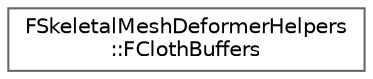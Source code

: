 digraph "Graphical Class Hierarchy"
{
 // INTERACTIVE_SVG=YES
 // LATEX_PDF_SIZE
  bgcolor="transparent";
  edge [fontname=Helvetica,fontsize=10,labelfontname=Helvetica,labelfontsize=10];
  node [fontname=Helvetica,fontsize=10,shape=box,height=0.2,width=0.4];
  rankdir="LR";
  Node0 [id="Node000000",label="FSkeletalMeshDeformerHelpers\l::FClothBuffers",height=0.2,width=0.4,color="grey40", fillcolor="white", style="filled",URL="$db/d95/structFSkeletalMeshDeformerHelpers_1_1FClothBuffers.html",tooltip="Buffer SRVs from the cloth system."];
}
